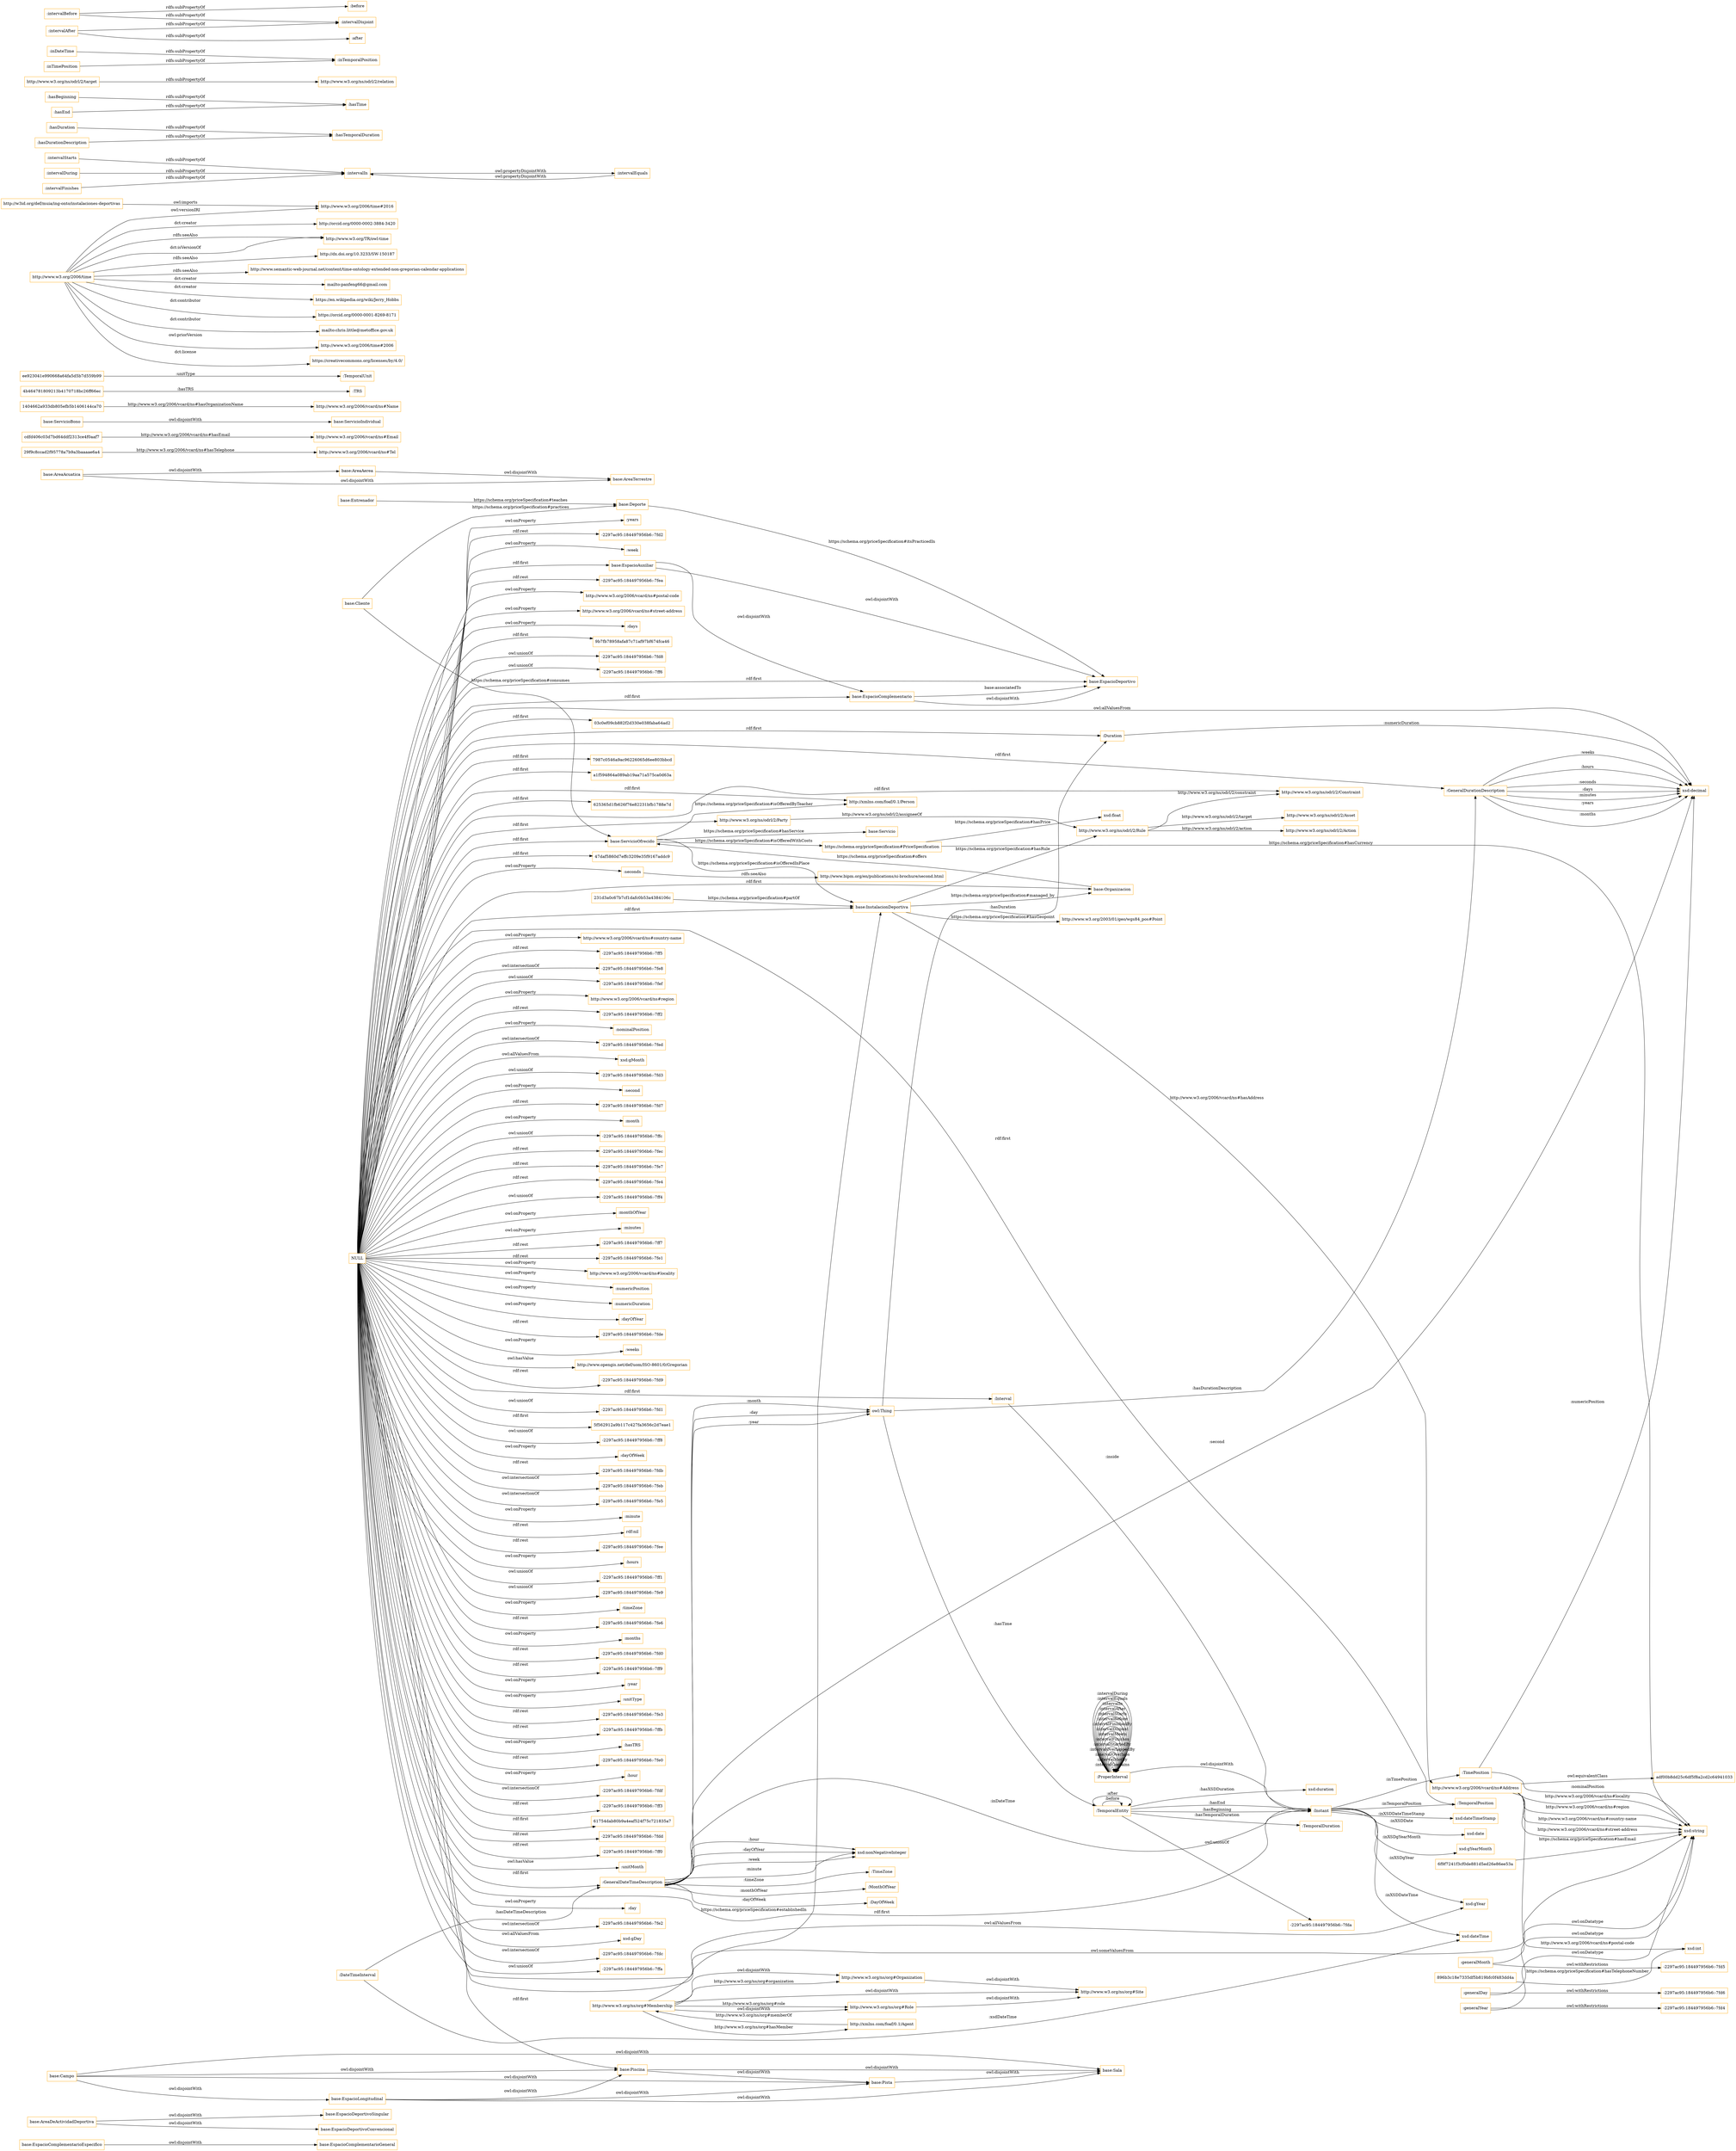 digraph ar2dtool_diagram { 
rankdir=LR;
size="1501"
node [shape = rectangle, color="orange"]; "base:EspacioComplementarioEspecifico" "base:EspacioDeportivoSingular" "base:EspacioComplementario" "http://www.w3.org/ns/odrl/2/Party" "http://www.w3.org/ns/org#Role" "base:AreaAerea" "6f9f7241f3cf0de881d5ed26e86ee53a" "03c0ef09cb882f2d330e038faba64ad2" "base:Servicio" "http://www.w3.org/ns/odrl/2/Rule" "29f9c8ccad2f95778a7b9a3baaaae6a4" "adf00b8dd25c6df5f8a2cd2c64941033" "http://www.w3.org/2006/vcard/ns#Email" "base:Entrenador" "https://schema.org/priceSpecification#PriceSpecification" "http://xmlns.com/foaf/0.1/Person" "base:Piscina" "http://www.w3.org/2006/vcard/ns#Tel" "cdfd406c03d7bd64ddf2313ce4f0aaf7" "base:EspacioAuxiliar" "http://www.w3.org/ns/odrl/2/Asset" "base:AreaDeActividadDeportiva" "http://www.w3.org/ns/odrl/2/Constraint" "base:ServicioOfrecido" "base:EspacioComplementarioGeneral" "http://www.w3.org/ns/org#Organization" "896b3c18e7335df5b819bfc0f483dd4a" "base:Campo" "base:EspacioLongitudinal" "http://xmlns.com/foaf/0.1/Agent" "7987c0546a9ac96226065d6ee803bbcd" "http://www.w3.org/ns/odrl/2/Action" "base:AreaAcuatica" "base:Cliente" "a1f594864a089ab19aa71a575ca0d63a" "base:Sala" "base:ServicioBono" "base:InstalacionDeportiva" "625365d1fb626f76e82231bfb1788e7d" "base:Organizacion" "base:EspacioDeportivo" "base:Deporte" "http://www.w3.org/ns/org#Site" "base:Pista" "231d3a0c67b7cf1dafc0b53a4384106c" "47daf5860d7effc3209e35f9167addc9" "http://www.w3.org/2006/vcard/ns#Name" "http://www.w3.org/ns/org#Membership" "base:AreaTerrestre" "http://www.w3.org/2003/01/geo/wgs84_pos#Point" "base:ServicioIndividual" "base:EspacioDeportivoConvencional" "1404662a933db805efb5b1406144ca70" "http://www.w3.org/2006/vcard/ns#Address" ":TimeZone" ":GeneralDateTimeDescription" ":DateTimeInterval" ":TRS" ":TemporalDuration" ":Duration" ":GeneralDurationDescription" ":ProperInterval" ":TimePosition" ":TemporalPosition" ":Interval" ":TemporalEntity" "4b464781809213b4170718bc26ff66ec" ":MonthOfYear" "ee923041e990668a64fa5d5b7d559b99" ":TemporalUnit" ":Instant" ":DayOfWeek" ; /*classes style*/
	"base:EspacioLongitudinal" -> "base:Sala" [ label = "owl:disjointWith" ];
	"base:EspacioLongitudinal" -> "base:Pista" [ label = "owl:disjointWith" ];
	"base:EspacioLongitudinal" -> "base:Piscina" [ label = "owl:disjointWith" ];
	"http://www.w3.org/ns/org#Role" -> "http://www.w3.org/ns/org#Site" [ label = "owl:disjointWith" ];
	"http://w3id.org/def/muia/ing-onto/instalaciones-deportivas" -> "http://www.w3.org/2006/time#2016" [ label = "owl:imports" ];
	":intervalIn" -> ":intervalEquals" [ label = "owl:propertyDisjointWith" ];
	"base:AreaAerea" -> "base:AreaTerrestre" [ label = "owl:disjointWith" ];
	"http://www.w3.org/2006/time" -> "http://orcid.org/0000-0002-3884-3420" [ label = "dct:creator" ];
	"http://www.w3.org/2006/time" -> "http://www.w3.org/TR/owl-time" [ label = "rdfs:seeAlso" ];
	"http://www.w3.org/2006/time" -> "http://dx.doi.org/10.3233/SW-150187" [ label = "rdfs:seeAlso" ];
	"http://www.w3.org/2006/time" -> "http://www.semantic-web-journal.net/content/time-ontology-extended-non-gregorian-calendar-applications" [ label = "rdfs:seeAlso" ];
	"http://www.w3.org/2006/time" -> "http://www.w3.org/TR/owl-time" [ label = "dct:isVersionOf" ];
	"http://www.w3.org/2006/time" -> "http://www.w3.org/2006/time#2016" [ label = "owl:versionIRI" ];
	"http://www.w3.org/2006/time" -> "mailto:panfeng66@gmail.com" [ label = "dct:creator" ];
	"http://www.w3.org/2006/time" -> "https://en.wikipedia.org/wiki/Jerry_Hobbs" [ label = "dct:creator" ];
	"http://www.w3.org/2006/time" -> "https://orcid.org/0000-0001-8269-8171" [ label = "dct:contributor" ];
	"http://www.w3.org/2006/time" -> "mailto:chris.little@metoffice.gov.uk" [ label = "dct:contributor" ];
	"http://www.w3.org/2006/time" -> "http://www.w3.org/2006/time#2006" [ label = "owl:priorVersion" ];
	"http://www.w3.org/2006/time" -> "https://creativecommons.org/licenses/by/4.0/" [ label = "dct:license" ];
	":generalMonth" -> "-2297ac95:184497956b6:-7fd5" [ label = "owl:withRestrictions" ];
	":generalMonth" -> "xsd:string" [ label = "owl:onDatatype" ];
	"base:Piscina" -> "base:Sala" [ label = "owl:disjointWith" ];
	"base:Piscina" -> "base:Pista" [ label = "owl:disjointWith" ];
	"base:EspacioAuxiliar" -> "base:EspacioDeportivo" [ label = "owl:disjointWith" ];
	"base:EspacioAuxiliar" -> "base:EspacioComplementario" [ label = "owl:disjointWith" ];
	":intervalStarts" -> ":intervalIn" [ label = "rdfs:subPropertyOf" ];
	":hasDuration" -> ":hasTemporalDuration" [ label = "rdfs:subPropertyOf" ];
	":ProperInterval" -> ":Instant" [ label = "owl:disjointWith" ];
	"base:EspacioComplementario" -> "base:EspacioDeportivo" [ label = "owl:disjointWith" ];
	":hasBeginning" -> ":hasTime" [ label = "rdfs:subPropertyOf" ];
	"http://www.w3.org/ns/odrl/2/target" -> "http://www.w3.org/ns/odrl/2/relation" [ label = "rdfs:subPropertyOf" ];
	"base:ServicioBono" -> "base:ServicioIndividual" [ label = "owl:disjointWith" ];
	"base:Pista" -> "base:Sala" [ label = "owl:disjointWith" ];
	":intervalEquals" -> ":intervalIn" [ label = "owl:propertyDisjointWith" ];
	":seconds" -> "http://www.bipm.org/en/publications/si-brochure/second.html" [ label = "rdfs:seeAlso" ];
	":intervalDuring" -> ":intervalIn" [ label = "rdfs:subPropertyOf" ];
	"http://www.w3.org/ns/org#Membership" -> "http://www.w3.org/ns/org#Role" [ label = "owl:disjointWith" ];
	"http://www.w3.org/ns/org#Membership" -> "http://www.w3.org/ns/org#Site" [ label = "owl:disjointWith" ];
	"http://www.w3.org/ns/org#Membership" -> "http://www.w3.org/ns/org#Organization" [ label = "owl:disjointWith" ];
	"http://www.w3.org/ns/org#Organization" -> "http://www.w3.org/ns/org#Site" [ label = "owl:disjointWith" ];
	"base:Campo" -> "base:Sala" [ label = "owl:disjointWith" ];
	"base:Campo" -> "base:Pista" [ label = "owl:disjointWith" ];
	"base:Campo" -> "base:Piscina" [ label = "owl:disjointWith" ];
	"base:Campo" -> "base:EspacioLongitudinal" [ label = "owl:disjointWith" ];
	"base:EspacioComplementarioEspecifico" -> "base:EspacioComplementarioGeneral" [ label = "owl:disjointWith" ];
	":inDateTime" -> ":inTemporalPosition" [ label = "rdfs:subPropertyOf" ];
	":intervalFinishes" -> ":intervalIn" [ label = "rdfs:subPropertyOf" ];
	"NULL" -> "http://xmlns.com/foaf/0.1/Person" [ label = "rdf:first" ];
	"NULL" -> "http://www.w3.org/2006/vcard/ns#country-name" [ label = "owl:onProperty" ];
	"NULL" -> "-2297ac95:184497956b6:-7ff5" [ label = "rdf:rest" ];
	"NULL" -> "-2297ac95:184497956b6:-7fe8" [ label = "owl:intersectionOf" ];
	"NULL" -> "-2297ac95:184497956b6:-7fef" [ label = "owl:unionOf" ];
	"NULL" -> "http://www.w3.org/2006/vcard/ns#region" [ label = "owl:onProperty" ];
	"NULL" -> "-2297ac95:184497956b6:-7ff2" [ label = "rdf:rest" ];
	"NULL" -> ":nominalPosition" [ label = "owl:onProperty" ];
	"NULL" -> "-2297ac95:184497956b6:-7fed" [ label = "owl:intersectionOf" ];
	"NULL" -> "xsd:gMonth" [ label = "owl:allValuesFrom" ];
	"NULL" -> "-2297ac95:184497956b6:-7fd3" [ label = "owl:unionOf" ];
	"NULL" -> ":second" [ label = "owl:onProperty" ];
	"NULL" -> "-2297ac95:184497956b6:-7fd7" [ label = "rdf:rest" ];
	"NULL" -> ":month" [ label = "owl:onProperty" ];
	"NULL" -> "-2297ac95:184497956b6:-7ffc" [ label = "owl:unionOf" ];
	"NULL" -> ":GeneralDurationDescription" [ label = "rdf:first" ];
	"NULL" -> "-2297ac95:184497956b6:-7fec" [ label = "rdf:rest" ];
	"NULL" -> "-2297ac95:184497956b6:-7fe7" [ label = "rdf:rest" ];
	"NULL" -> ":GeneralDateTimeDescription" [ label = "rdf:first" ];
	"NULL" -> "-2297ac95:184497956b6:-7fe4" [ label = "rdf:rest" ];
	"NULL" -> "-2297ac95:184497956b6:-7ff4" [ label = "owl:unionOf" ];
	"NULL" -> ":monthOfYear" [ label = "owl:onProperty" ];
	"NULL" -> ":minutes" [ label = "owl:onProperty" ];
	"NULL" -> "base:InstalacionDeportiva" [ label = "rdf:first" ];
	"NULL" -> "-2297ac95:184497956b6:-7ff7" [ label = "rdf:rest" ];
	"NULL" -> "03c0ef09cb882f2d330e038faba64ad2" [ label = "rdf:first" ];
	"NULL" -> "-2297ac95:184497956b6:-7fe1" [ label = "rdf:rest" ];
	"NULL" -> "http://www.w3.org/2006/vcard/ns#locality" [ label = "owl:onProperty" ];
	"NULL" -> ":numericPosition" [ label = "owl:onProperty" ];
	"NULL" -> ":numericDuration" [ label = "owl:onProperty" ];
	"NULL" -> "625365d1fb626f76e82231bfb1788e7d" [ label = "rdf:first" ];
	"NULL" -> ":dayOfYear" [ label = "owl:onProperty" ];
	"NULL" -> "-2297ac95:184497956b6:-7fde" [ label = "rdf:rest" ];
	"NULL" -> ":weeks" [ label = "owl:onProperty" ];
	"NULL" -> "http://www.opengis.net/def/uom/ISO-8601/0/Gregorian" [ label = "owl:hasValue" ];
	"NULL" -> "-2297ac95:184497956b6:-7fd9" [ label = "rdf:rest" ];
	"NULL" -> "-2297ac95:184497956b6:-7fd1" [ label = "owl:unionOf" ];
	"NULL" -> "5f562912a9b117c427fa3656c2d7eae1" [ label = "rdf:first" ];
	"NULL" -> ":TemporalPosition" [ label = "rdf:first" ];
	"NULL" -> "base:EspacioComplementario" [ label = "rdf:first" ];
	"NULL" -> "-2297ac95:184497956b6:-7ff8" [ label = "owl:unionOf" ];
	"NULL" -> ":dayOfWeek" [ label = "owl:onProperty" ];
	"NULL" -> "-2297ac95:184497956b6:-7fdb" [ label = "rdf:rest" ];
	"NULL" -> "-2297ac95:184497956b6:-7feb" [ label = "owl:intersectionOf" ];
	"NULL" -> "-2297ac95:184497956b6:-7fe5" [ label = "owl:intersectionOf" ];
	"NULL" -> ":minute" [ label = "owl:onProperty" ];
	"NULL" -> "rdf:nil" [ label = "rdf:rest" ];
	"NULL" -> "-2297ac95:184497956b6:-7fee" [ label = "rdf:rest" ];
	"NULL" -> "7987c0546a9ac96226065d6ee803bbcd" [ label = "rdf:first" ];
	"NULL" -> ":hours" [ label = "owl:onProperty" ];
	"NULL" -> "-2297ac95:184497956b6:-7ff1" [ label = "owl:unionOf" ];
	"NULL" -> "-2297ac95:184497956b6:-7fe9" [ label = "owl:unionOf" ];
	"NULL" -> ":timeZone" [ label = "owl:onProperty" ];
	"NULL" -> "-2297ac95:184497956b6:-7fe6" [ label = "rdf:rest" ];
	"NULL" -> ":months" [ label = "owl:onProperty" ];
	"NULL" -> "-2297ac95:184497956b6:-7fd0" [ label = "rdf:rest" ];
	"NULL" -> "-2297ac95:184497956b6:-7ff9" [ label = "rdf:rest" ];
	"NULL" -> "http://www.w3.org/ns/odrl/2/Party" [ label = "rdf:first" ];
	"NULL" -> ":year" [ label = "owl:onProperty" ];
	"NULL" -> ":unitType" [ label = "owl:onProperty" ];
	"NULL" -> "-2297ac95:184497956b6:-7fe3" [ label = "rdf:rest" ];
	"NULL" -> ":Duration" [ label = "rdf:first" ];
	"NULL" -> "base:EspacioAuxiliar" [ label = "rdf:first" ];
	"NULL" -> ":seconds" [ label = "owl:onProperty" ];
	"NULL" -> "-2297ac95:184497956b6:-7ffb" [ label = "rdf:rest" ];
	"NULL" -> ":hasTRS" [ label = "owl:onProperty" ];
	"NULL" -> "-2297ac95:184497956b6:-7fe0" [ label = "rdf:rest" ];
	"NULL" -> ":hour" [ label = "owl:onProperty" ];
	"NULL" -> "-2297ac95:184497956b6:-7fdf" [ label = "owl:intersectionOf" ];
	"NULL" -> "-2297ac95:184497956b6:-7ff3" [ label = "rdf:rest" ];
	"NULL" -> "base:EspacioDeportivo" [ label = "rdf:first" ];
	"NULL" -> "61754dab80b9a4eaf524f75c721835a7" [ label = "rdf:first" ];
	"NULL" -> "-2297ac95:184497956b6:-7fdd" [ label = "rdf:rest" ];
	"NULL" -> "-2297ac95:184497956b6:-7ff0" [ label = "rdf:rest" ];
	"NULL" -> ":unitMonth" [ label = "owl:hasValue" ];
	"NULL" -> "xsd:gYear" [ label = "owl:allValuesFrom" ];
	"NULL" -> ":day" [ label = "owl:onProperty" ];
	"NULL" -> "-2297ac95:184497956b6:-7fe2" [ label = "owl:intersectionOf" ];
	"NULL" -> "xsd:gDay" [ label = "owl:allValuesFrom" ];
	"NULL" -> ":Interval" [ label = "rdf:first" ];
	"NULL" -> "http://www.w3.org/ns/odrl/2/Constraint" [ label = "rdf:first" ];
	"NULL" -> ":Instant" [ label = "rdf:first" ];
	"NULL" -> "base:ServicioOfrecido" [ label = "rdf:first" ];
	"NULL" -> "-2297ac95:184497956b6:-7fdc" [ label = "owl:intersectionOf" ];
	"NULL" -> "-2297ac95:184497956b6:-7ffa" [ label = "owl:unionOf" ];
	"NULL" -> ":years" [ label = "owl:onProperty" ];
	"NULL" -> "-2297ac95:184497956b6:-7fd2" [ label = "rdf:rest" ];
	"NULL" -> ":week" [ label = "owl:onProperty" ];
	"NULL" -> "xsd:decimal" [ label = "owl:allValuesFrom" ];
	"NULL" -> "-2297ac95:184497956b6:-7fea" [ label = "rdf:rest" ];
	"NULL" -> "base:Piscina" [ label = "rdf:first" ];
	"NULL" -> "base:Organizacion" [ label = "rdf:first" ];
	"NULL" -> "a1f594864a089ab19aa71a575ca0d63a" [ label = "rdf:first" ];
	"NULL" -> "http://www.w3.org/2006/vcard/ns#postal-code" [ label = "owl:onProperty" ];
	"NULL" -> "http://www.w3.org/2006/vcard/ns#street-address" [ label = "owl:onProperty" ];
	"NULL" -> ":days" [ label = "owl:onProperty" ];
	"NULL" -> "9b7fb78958afa87c71af97bf674fca46" [ label = "rdf:first" ];
	"NULL" -> "47daf5860d7effc3209e35f9167addc9" [ label = "rdf:first" ];
	"NULL" -> "-2297ac95:184497956b6:-7fd8" [ label = "owl:unionOf" ];
	"NULL" -> "xsd:string" [ label = "owl:someValuesFrom" ];
	"NULL" -> "-2297ac95:184497956b6:-7ff6" [ label = "owl:unionOf" ];
	"base:AreaAcuatica" -> "base:AreaTerrestre" [ label = "owl:disjointWith" ];
	"base:AreaAcuatica" -> "base:AreaAerea" [ label = "owl:disjointWith" ];
	":intervalBefore" -> ":intervalDisjoint" [ label = "rdfs:subPropertyOf" ];
	":intervalBefore" -> ":before" [ label = "rdfs:subPropertyOf" ];
	":TemporalEntity" -> "-2297ac95:184497956b6:-7fda" [ label = "owl:unionOf" ];
	":intervalAfter" -> ":after" [ label = "rdfs:subPropertyOf" ];
	":intervalAfter" -> ":intervalDisjoint" [ label = "rdfs:subPropertyOf" ];
	":hasEnd" -> ":hasTime" [ label = "rdfs:subPropertyOf" ];
	":inTimePosition" -> ":inTemporalPosition" [ label = "rdfs:subPropertyOf" ];
	":generalDay" -> "-2297ac95:184497956b6:-7fd6" [ label = "owl:withRestrictions" ];
	":generalDay" -> "xsd:string" [ label = "owl:onDatatype" ];
	"base:AreaDeActividadDeportiva" -> "base:EspacioDeportivoSingular" [ label = "owl:disjointWith" ];
	"base:AreaDeActividadDeportiva" -> "base:EspacioDeportivoConvencional" [ label = "owl:disjointWith" ];
	":generalYear" -> "-2297ac95:184497956b6:-7fd4" [ label = "owl:withRestrictions" ];
	":generalYear" -> "xsd:string" [ label = "owl:onDatatype" ];
	"http://www.w3.org/2006/vcard/ns#Address" -> "adf00b8dd25c6df5f8a2cd2c64941033" [ label = "owl:equivalentClass" ];
	":hasDurationDescription" -> ":hasTemporalDuration" [ label = "rdfs:subPropertyOf" ];
	":TimePosition" -> "xsd:string" [ label = ":nominalPosition" ];
	":GeneralDateTimeDescription" -> ":DayOfWeek" [ label = ":dayOfWeek" ];
	"https://schema.org/priceSpecification#PriceSpecification" -> "xsd:string" [ label = "https://schema.org/priceSpecification#hasCurrency" ];
	":TemporalEntity" -> ":Instant" [ label = ":hasEnd" ];
	":Instant" -> "xsd:gYear" [ label = ":inXSDgYear" ];
	":ProperInterval" -> ":ProperInterval" [ label = ":intervalContains" ];
	":TemporalEntity" -> ":Instant" [ label = ":hasBeginning" ];
	"http://www.w3.org/2006/vcard/ns#Address" -> "xsd:int" [ label = "http://www.w3.org/2006/vcard/ns#postal-code" ];
	":GeneralDurationDescription" -> "xsd:decimal" [ label = ":hours" ];
	"ee923041e990668a64fa5d5b7d559b99" -> ":TemporalUnit" [ label = ":unitType" ];
	"base:ServicioOfrecido" -> "http://xmlns.com/foaf/0.1/Person" [ label = "https://schema.org/priceSpecification#isOfferedByTeacher" ];
	":GeneralDateTimeDescription" -> "owl:Thing" [ label = ":year" ];
	"http://xmlns.com/foaf/0.1/Agent" -> "http://www.w3.org/ns/org#Membership" [ label = "http://www.w3.org/ns/org#memberOf" ];
	":ProperInterval" -> ":ProperInterval" [ label = ":intervalMetBy" ];
	"base:Entrenador" -> "base:Deporte" [ label = "https://schema.org/priceSpecification#teaches" ];
	":Instant" -> "xsd:dateTimeStamp" [ label = ":inXSDDateTimeStamp" ];
	"owl:Thing" -> ":GeneralDurationDescription" [ label = ":hasDurationDescription" ];
	"http://www.w3.org/2006/vcard/ns#Address" -> "xsd:string" [ label = "http://www.w3.org/2006/vcard/ns#region" ];
	":ProperInterval" -> ":ProperInterval" [ label = ":intervalOverlaps" ];
	":GeneralDurationDescription" -> "xsd:decimal" [ label = ":seconds" ];
	":Instant" -> "xsd:date" [ label = ":inXSDDate" ];
	":DateTimeInterval" -> "xsd:dateTime" [ label = ":xsdDateTime" ];
	":ProperInterval" -> ":ProperInterval" [ label = ":intervalOverlappedBy" ];
	"896b3c18e7335df5b819bfc0f483dd4a" -> "xsd:int" [ label = "https://schema.org/priceSpecification#hasTelephoneNumber" ];
	"1404662a933db805efb5b1406144ca70" -> "http://www.w3.org/2006/vcard/ns#Name" [ label = "http://www.w3.org/2006/vcard/ns#hasOrganizationName" ];
	"base:InstalacionDeportiva" -> "http://www.w3.org/2006/vcard/ns#Address" [ label = "http://www.w3.org/2006/vcard/ns#hasAddress" ];
	"http://www.w3.org/ns/org#Membership" -> "base:InstalacionDeportiva" [ label = "https://schema.org/priceSpecification#establishedIn" ];
	"base:InstalacionDeportiva" -> "http://www.w3.org/2003/01/geo/wgs84_pos#Point" [ label = "https://schema.org/priceSpecification#hasGeopoint" ];
	":GeneralDateTimeDescription" -> ":TimeZone" [ label = ":timeZone" ];
	":Instant" -> ":TemporalPosition" [ label = ":inTemporalPosition" ];
	":GeneralDurationDescription" -> "xsd:decimal" [ label = ":days" ];
	"base:ServicioOfrecido" -> "base:InstalacionDeportiva" [ label = "https://schema.org/priceSpecification#isOfferedInPlace" ];
	"base:Cliente" -> "base:ServicioOfrecido" [ label = "https://schema.org/priceSpecification#consumes" ];
	"http://www.w3.org/2006/vcard/ns#Address" -> "xsd:string" [ label = "http://www.w3.org/2006/vcard/ns#country-name" ];
	"owl:Thing" -> ":TemporalEntity" [ label = ":hasTime" ];
	"6f9f7241f3cf0de881d5ed26e86ee53a" -> "xsd:string" [ label = "https://schema.org/priceSpecification#hasEmail" ];
	"http://www.w3.org/2006/vcard/ns#Address" -> "xsd:string" [ label = "http://www.w3.org/2006/vcard/ns#street-address" ];
	":ProperInterval" -> ":ProperInterval" [ label = ":intervalStartedBy" ];
	"base:Cliente" -> "base:Deporte" [ label = "https://schema.org/priceSpecification#practices" ];
	":Instant" -> "xsd:dateTime" [ label = ":inXSDDateTime" ];
	":Instant" -> "xsd:gYearMonth" [ label = ":inXSDgYearMonth" ];
	":Instant" -> ":GeneralDateTimeDescription" [ label = ":inDateTime" ];
	"29f9c8ccad2f95778a7b9a3baaaae6a4" -> "http://www.w3.org/2006/vcard/ns#Tel" [ label = "http://www.w3.org/2006/vcard/ns#hasTelephone" ];
	":TemporalEntity" -> "xsd:duration" [ label = ":hasXSDDuration" ];
	"base:Organizacion" -> "base:ServicioOfrecido" [ label = "https://schema.org/priceSpecification#offers" ];
	"cdfd406c03d7bd64ddf2313ce4f0aaf7" -> "http://www.w3.org/2006/vcard/ns#Email" [ label = "http://www.w3.org/2006/vcard/ns#hasEmail" ];
	":GeneralDateTimeDescription" -> "xsd:nonNegativeInteger" [ label = ":minute" ];
	":GeneralDurationDescription" -> "xsd:decimal" [ label = ":minutes" ];
	":GeneralDateTimeDescription" -> "xsd:nonNegativeInteger" [ label = ":hour" ];
	"base:ServicioOfrecido" -> "base:Servicio" [ label = "https://schema.org/priceSpecification#hasService" ];
	"base:ServicioOfrecido" -> "https://schema.org/priceSpecification#PriceSpecification" [ label = "https://schema.org/priceSpecification#isOfferedWithCosts" ];
	":ProperInterval" -> ":ProperInterval" [ label = ":intervalFinishes" ];
	"base:InstalacionDeportiva" -> "base:Organizacion" [ label = "https://schema.org/priceSpecification#managed_by" ];
	"http://www.w3.org/ns/odrl/2/Rule" -> "http://www.w3.org/ns/odrl/2/Action" [ label = "http://www.w3.org/ns/odrl/2/action" ];
	"http://www.w3.org/ns/odrl/2/Party" -> "http://www.w3.org/ns/odrl/2/Rule" [ label = "http://www.w3.org/ns/odrl/2/assigneeOf" ];
	"base:EspacioComplementario" -> "base:EspacioDeportivo" [ label = "base:associatedTo" ];
	":Instant" -> ":TimePosition" [ label = ":inTimePosition" ];
	":GeneralDurationDescription" -> "xsd:decimal" [ label = ":years" ];
	":ProperInterval" -> ":ProperInterval" [ label = ":intervalMeets" ];
	"4b464781809213b4170718bc26ff66ec" -> ":TRS" [ label = ":hasTRS" ];
	":GeneralDateTimeDescription" -> "xsd:nonNegativeInteger" [ label = ":dayOfYear" ];
	"http://www.w3.org/2006/vcard/ns#Address" -> "xsd:string" [ label = "http://www.w3.org/2006/vcard/ns#locality" ];
	":GeneralDateTimeDescription" -> "xsd:nonNegativeInteger" [ label = ":week" ];
	"owl:Thing" -> ":Duration" [ label = ":hasDuration" ];
	"http://www.w3.org/ns/org#Membership" -> "http://www.w3.org/ns/org#Organization" [ label = "http://www.w3.org/ns/org#organization" ];
	":GeneralDurationDescription" -> "xsd:decimal" [ label = ":months" ];
	"base:Deporte" -> "base:EspacioDeportivo" [ label = "https://schema.org/priceSpecification#itsPracticedIn" ];
	":TimePosition" -> "xsd:decimal" [ label = ":numericPosition" ];
	":TemporalEntity" -> ":TemporalDuration" [ label = ":hasTemporalDuration" ];
	"231d3a0c67b7cf1dafc0b53a4384106c" -> "base:InstalacionDeportiva" [ label = "https://schema.org/priceSpecification#partOf" ];
	":GeneralDateTimeDescription" -> "owl:Thing" [ label = ":month" ];
	":ProperInterval" -> ":ProperInterval" [ label = ":intervalDisjoint" ];
	"https://schema.org/priceSpecification#PriceSpecification" -> "xsd:float" [ label = "https://schema.org/priceSpecification#hasPrice" ];
	":ProperInterval" -> ":ProperInterval" [ label = ":intervalFinishedBy" ];
	"http://www.w3.org/ns/org#Membership" -> "http://www.w3.org/ns/org#Role" [ label = "http://www.w3.org/ns/org#role" ];
	"http://www.w3.org/ns/odrl/2/Rule" -> "http://www.w3.org/ns/odrl/2/Constraint" [ label = "http://www.w3.org/ns/odrl/2/constraint" ];
	"http://www.w3.org/ns/odrl/2/Rule" -> "http://www.w3.org/ns/odrl/2/Asset" [ label = "http://www.w3.org/ns/odrl/2/target" ];
	":TemporalEntity" -> ":TemporalEntity" [ label = ":before" ];
	":ProperInterval" -> ":ProperInterval" [ label = ":intervalBefore" ];
	"http://www.w3.org/ns/org#Membership" -> "http://xmlns.com/foaf/0.1/Agent" [ label = "http://www.w3.org/ns/org#hasMember" ];
	":GeneralDateTimeDescription" -> "xsd:decimal" [ label = ":second" ];
	":GeneralDurationDescription" -> "xsd:decimal" [ label = ":weeks" ];
	":TemporalEntity" -> ":TemporalEntity" [ label = ":after" ];
	":ProperInterval" -> ":ProperInterval" [ label = ":intervalStarts" ];
	":GeneralDateTimeDescription" -> ":MonthOfYear" [ label = ":monthOfYear" ];
	":ProperInterval" -> ":ProperInterval" [ label = ":intervalAfter" ];
	":Interval" -> ":Instant" [ label = ":inside" ];
	":GeneralDateTimeDescription" -> "owl:Thing" [ label = ":day" ];
	":DateTimeInterval" -> ":GeneralDateTimeDescription" [ label = ":hasDateTimeDescription" ];
	":ProperInterval" -> ":ProperInterval" [ label = ":intervalIn" ];
	":Duration" -> "xsd:decimal" [ label = ":numericDuration" ];
	":ProperInterval" -> ":ProperInterval" [ label = ":intervalEquals" ];
	":ProperInterval" -> ":ProperInterval" [ label = ":intervalDuring" ];
	"base:InstalacionDeportiva" -> "http://www.w3.org/ns/odrl/2/Rule" [ label = "https://schema.org/priceSpecification#hasRule" ];

}
